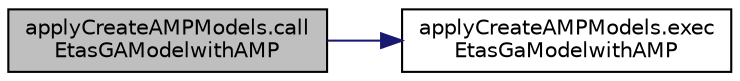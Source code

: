 digraph "applyCreateAMPModels.callEtasGAModelwithAMP"
{
  edge [fontname="Helvetica",fontsize="10",labelfontname="Helvetica",labelfontsize="10"];
  node [fontname="Helvetica",fontsize="10",shape=record];
  rankdir="LR";
  Node0 [label="applyCreateAMPModels.call\lEtasGAModelwithAMP",height=0.2,width=0.4,color="black", fillcolor="grey75", style="filled", fontcolor="black"];
  Node0 -> Node1 [color="midnightblue",fontsize="10",style="solid",fontname="Helvetica"];
  Node1 [label="applyCreateAMPModels.exec\lEtasGaModelwithAMP",height=0.2,width=0.4,color="black", fillcolor="white", style="filled",URL="$namespaceapply_create_a_m_p_models.html#a338707b5b3fbd706fbb599ff60145d77"];
}
